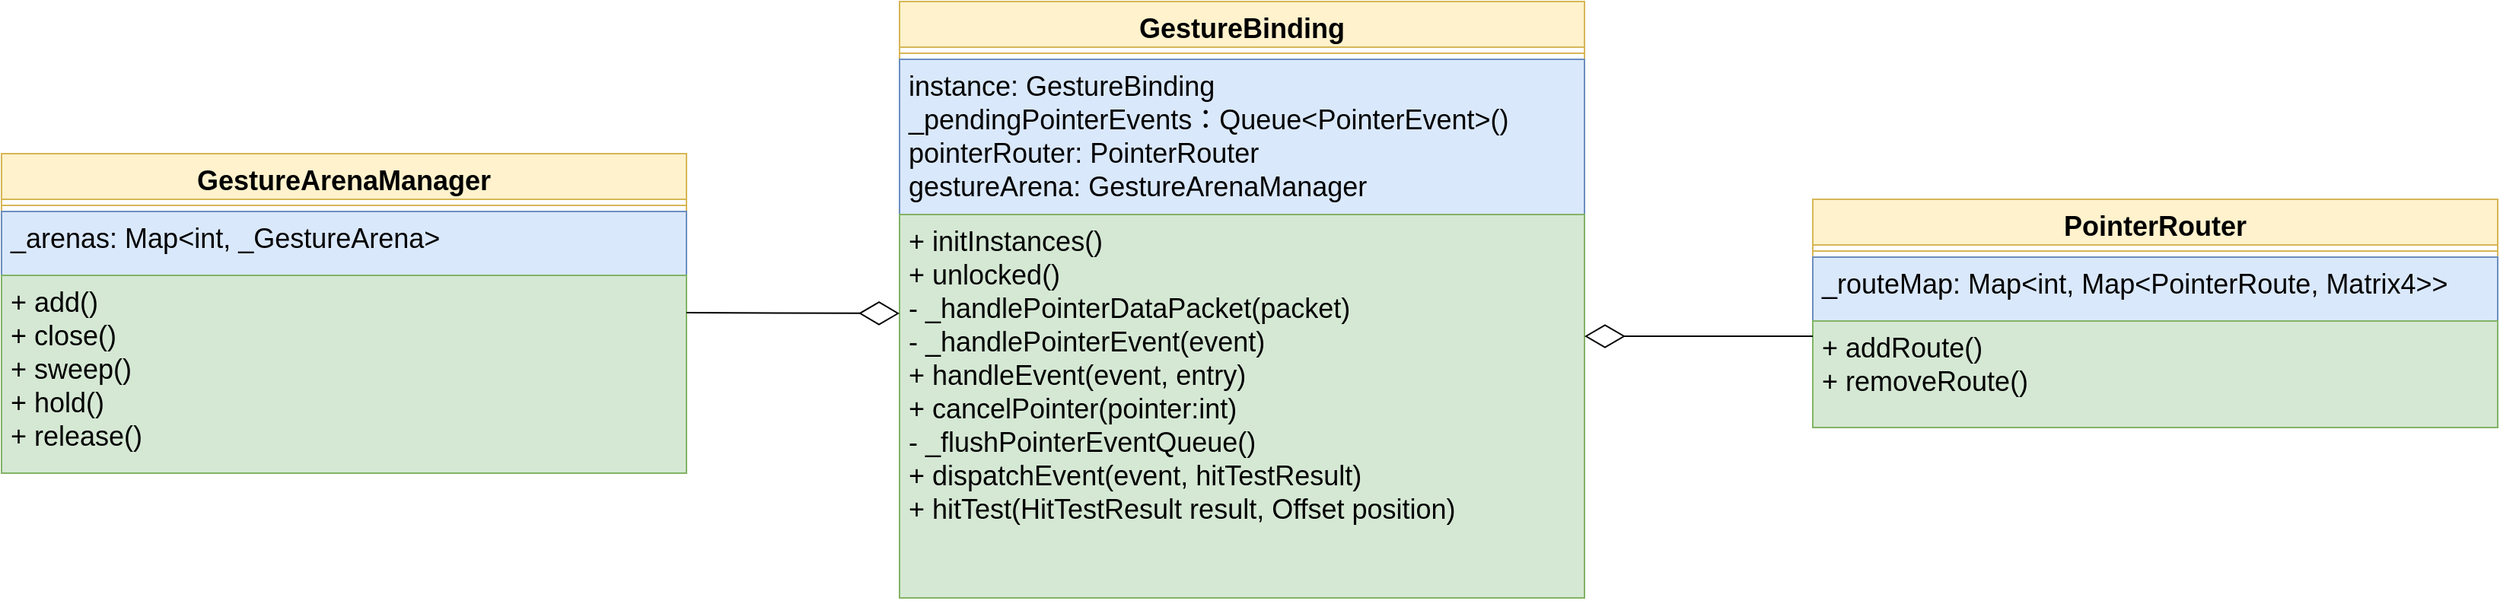 <mxfile version="14.1.8" type="github">
  <diagram id="BgvNYrPouHBMjl0CF1mE" name="Page-1">
    <mxGraphModel dx="1773" dy="614" grid="1" gridSize="10" guides="1" tooltips="1" connect="1" arrows="1" fold="1" page="1" pageScale="1" pageWidth="827" pageHeight="1169" math="0" shadow="0">
      <root>
        <mxCell id="0" />
        <mxCell id="1" parent="0" />
        <mxCell id="oHA3F_bSEuNhImgdBlkA-1" value="GestureBinding" style="swimlane;fontStyle=1;align=center;verticalAlign=top;childLayout=stackLayout;horizontal=1;startSize=30;horizontalStack=0;resizeParent=1;resizeParentMax=0;resizeLast=0;collapsible=1;marginBottom=0;fontSize=18;fillColor=#fff2cc;strokeColor=#d6b656;" parent="1" vertex="1">
          <mxGeometry x="150" y="150" width="450" height="392" as="geometry" />
        </mxCell>
        <mxCell id="oHA3F_bSEuNhImgdBlkA-3" value="" style="line;strokeWidth=1;fillColor=#fff2cc;align=left;verticalAlign=middle;spacingTop=-1;spacingLeft=3;spacingRight=3;rotatable=0;labelPosition=right;points=[];portConstraint=eastwest;strokeColor=#d6b656;" parent="oHA3F_bSEuNhImgdBlkA-1" vertex="1">
          <mxGeometry y="30" width="450" height="8" as="geometry" />
        </mxCell>
        <mxCell id="oHA3F_bSEuNhImgdBlkA-2" value="instance: GestureBinding&#xa;_pendingPointerEvents：Queue&lt;PointerEvent&gt;()&#xa;pointerRouter: PointerRouter&#xa;gestureArena: GestureArenaManager" style="text;strokeColor=#6c8ebf;fillColor=#dae8fc;align=left;verticalAlign=top;spacingLeft=4;spacingRight=4;overflow=hidden;rotatable=0;points=[[0,0.5],[1,0.5]];portConstraint=eastwest;fontSize=18;" parent="oHA3F_bSEuNhImgdBlkA-1" vertex="1">
          <mxGeometry y="38" width="450" height="102" as="geometry" />
        </mxCell>
        <mxCell id="oHA3F_bSEuNhImgdBlkA-4" value="+ initInstances()&#xa;+ unlocked()&#xa;- _handlePointerDataPacket(packet)&#xa;- _handlePointerEvent(event)&#xa;+ handleEvent(event, entry)&#xa;+ cancelPointer(pointer:int)&#xa;- _flushPointerEventQueue()&#xa;+ dispatchEvent(event, hitTestResult)&#xa;+ hitTest(HitTestResult result, Offset position)&#xa;" style="text;strokeColor=#82b366;fillColor=#d5e8d4;align=left;verticalAlign=top;spacingLeft=4;spacingRight=4;overflow=hidden;rotatable=0;points=[[0,0.5],[1,0.5]];portConstraint=eastwest;fontSize=18;" parent="oHA3F_bSEuNhImgdBlkA-1" vertex="1">
          <mxGeometry y="140" width="450" height="252" as="geometry" />
        </mxCell>
        <mxCell id="W1BIvydXNLYKmX1n9uua-2" value="PointerRouter" style="swimlane;fontStyle=1;align=center;verticalAlign=top;childLayout=stackLayout;horizontal=1;startSize=30;horizontalStack=0;resizeParent=1;resizeParentMax=0;resizeLast=0;collapsible=1;marginBottom=0;fontSize=18;fillColor=#fff2cc;strokeColor=#d6b656;" vertex="1" parent="1">
          <mxGeometry x="750" y="280" width="450" height="150" as="geometry" />
        </mxCell>
        <mxCell id="W1BIvydXNLYKmX1n9uua-3" value="" style="line;strokeWidth=1;fillColor=#fff2cc;align=left;verticalAlign=middle;spacingTop=-1;spacingLeft=3;spacingRight=3;rotatable=0;labelPosition=right;points=[];portConstraint=eastwest;strokeColor=#d6b656;" vertex="1" parent="W1BIvydXNLYKmX1n9uua-2">
          <mxGeometry y="30" width="450" height="8" as="geometry" />
        </mxCell>
        <mxCell id="W1BIvydXNLYKmX1n9uua-4" value="_routeMap: Map&lt;int, Map&lt;PointerRoute, Matrix4&gt;&gt;&#xa;" style="text;strokeColor=#6c8ebf;fillColor=#dae8fc;align=left;verticalAlign=top;spacingLeft=4;spacingRight=4;overflow=hidden;rotatable=0;points=[[0,0.5],[1,0.5]];portConstraint=eastwest;fontSize=18;" vertex="1" parent="W1BIvydXNLYKmX1n9uua-2">
          <mxGeometry y="38" width="450" height="42" as="geometry" />
        </mxCell>
        <mxCell id="W1BIvydXNLYKmX1n9uua-5" value="+ addRoute()&#xa;+ removeRoute()" style="text;strokeColor=#82b366;fillColor=#d5e8d4;align=left;verticalAlign=top;spacingLeft=4;spacingRight=4;overflow=hidden;rotatable=0;points=[[0,0.5],[1,0.5]];portConstraint=eastwest;fontSize=18;" vertex="1" parent="W1BIvydXNLYKmX1n9uua-2">
          <mxGeometry y="80" width="450" height="70" as="geometry" />
        </mxCell>
        <mxCell id="W1BIvydXNLYKmX1n9uua-10" value="" style="endArrow=diamondThin;endFill=0;endSize=24;html=1;" edge="1" parent="1">
          <mxGeometry width="160" relative="1" as="geometry">
            <mxPoint x="750" y="370" as="sourcePoint" />
            <mxPoint x="600" y="370" as="targetPoint" />
          </mxGeometry>
        </mxCell>
        <mxCell id="W1BIvydXNLYKmX1n9uua-11" value="GestureArenaManager" style="swimlane;fontStyle=1;align=center;verticalAlign=top;childLayout=stackLayout;horizontal=1;startSize=30;horizontalStack=0;resizeParent=1;resizeParentMax=0;resizeLast=0;collapsible=1;marginBottom=0;fontSize=18;fillColor=#fff2cc;strokeColor=#d6b656;" vertex="1" parent="1">
          <mxGeometry x="-440" y="250" width="450" height="210" as="geometry" />
        </mxCell>
        <mxCell id="W1BIvydXNLYKmX1n9uua-12" value="" style="line;strokeWidth=1;fillColor=#fff2cc;align=left;verticalAlign=middle;spacingTop=-1;spacingLeft=3;spacingRight=3;rotatable=0;labelPosition=right;points=[];portConstraint=eastwest;strokeColor=#d6b656;" vertex="1" parent="W1BIvydXNLYKmX1n9uua-11">
          <mxGeometry y="30" width="450" height="8" as="geometry" />
        </mxCell>
        <mxCell id="W1BIvydXNLYKmX1n9uua-13" value="_arenas: Map&lt;int, _GestureArena&gt;" style="text;strokeColor=#6c8ebf;fillColor=#dae8fc;align=left;verticalAlign=top;spacingLeft=4;spacingRight=4;overflow=hidden;rotatable=0;points=[[0,0.5],[1,0.5]];portConstraint=eastwest;fontSize=18;" vertex="1" parent="W1BIvydXNLYKmX1n9uua-11">
          <mxGeometry y="38" width="450" height="42" as="geometry" />
        </mxCell>
        <mxCell id="W1BIvydXNLYKmX1n9uua-14" value="+ add()&#xa;+ close()&#xa;+ sweep()&#xa;+ hold()&#xa;+ release()" style="text;strokeColor=#82b366;fillColor=#d5e8d4;align=left;verticalAlign=top;spacingLeft=4;spacingRight=4;overflow=hidden;rotatable=0;points=[[0,0.5],[1,0.5]];portConstraint=eastwest;fontSize=18;" vertex="1" parent="W1BIvydXNLYKmX1n9uua-11">
          <mxGeometry y="80" width="450" height="130" as="geometry" />
        </mxCell>
        <mxCell id="W1BIvydXNLYKmX1n9uua-15" value="" style="endArrow=diamondThin;endFill=0;endSize=24;html=1;" edge="1" parent="1">
          <mxGeometry width="160" relative="1" as="geometry">
            <mxPoint x="10" y="354.5" as="sourcePoint" />
            <mxPoint x="150" y="355" as="targetPoint" />
          </mxGeometry>
        </mxCell>
      </root>
    </mxGraphModel>
  </diagram>
</mxfile>
